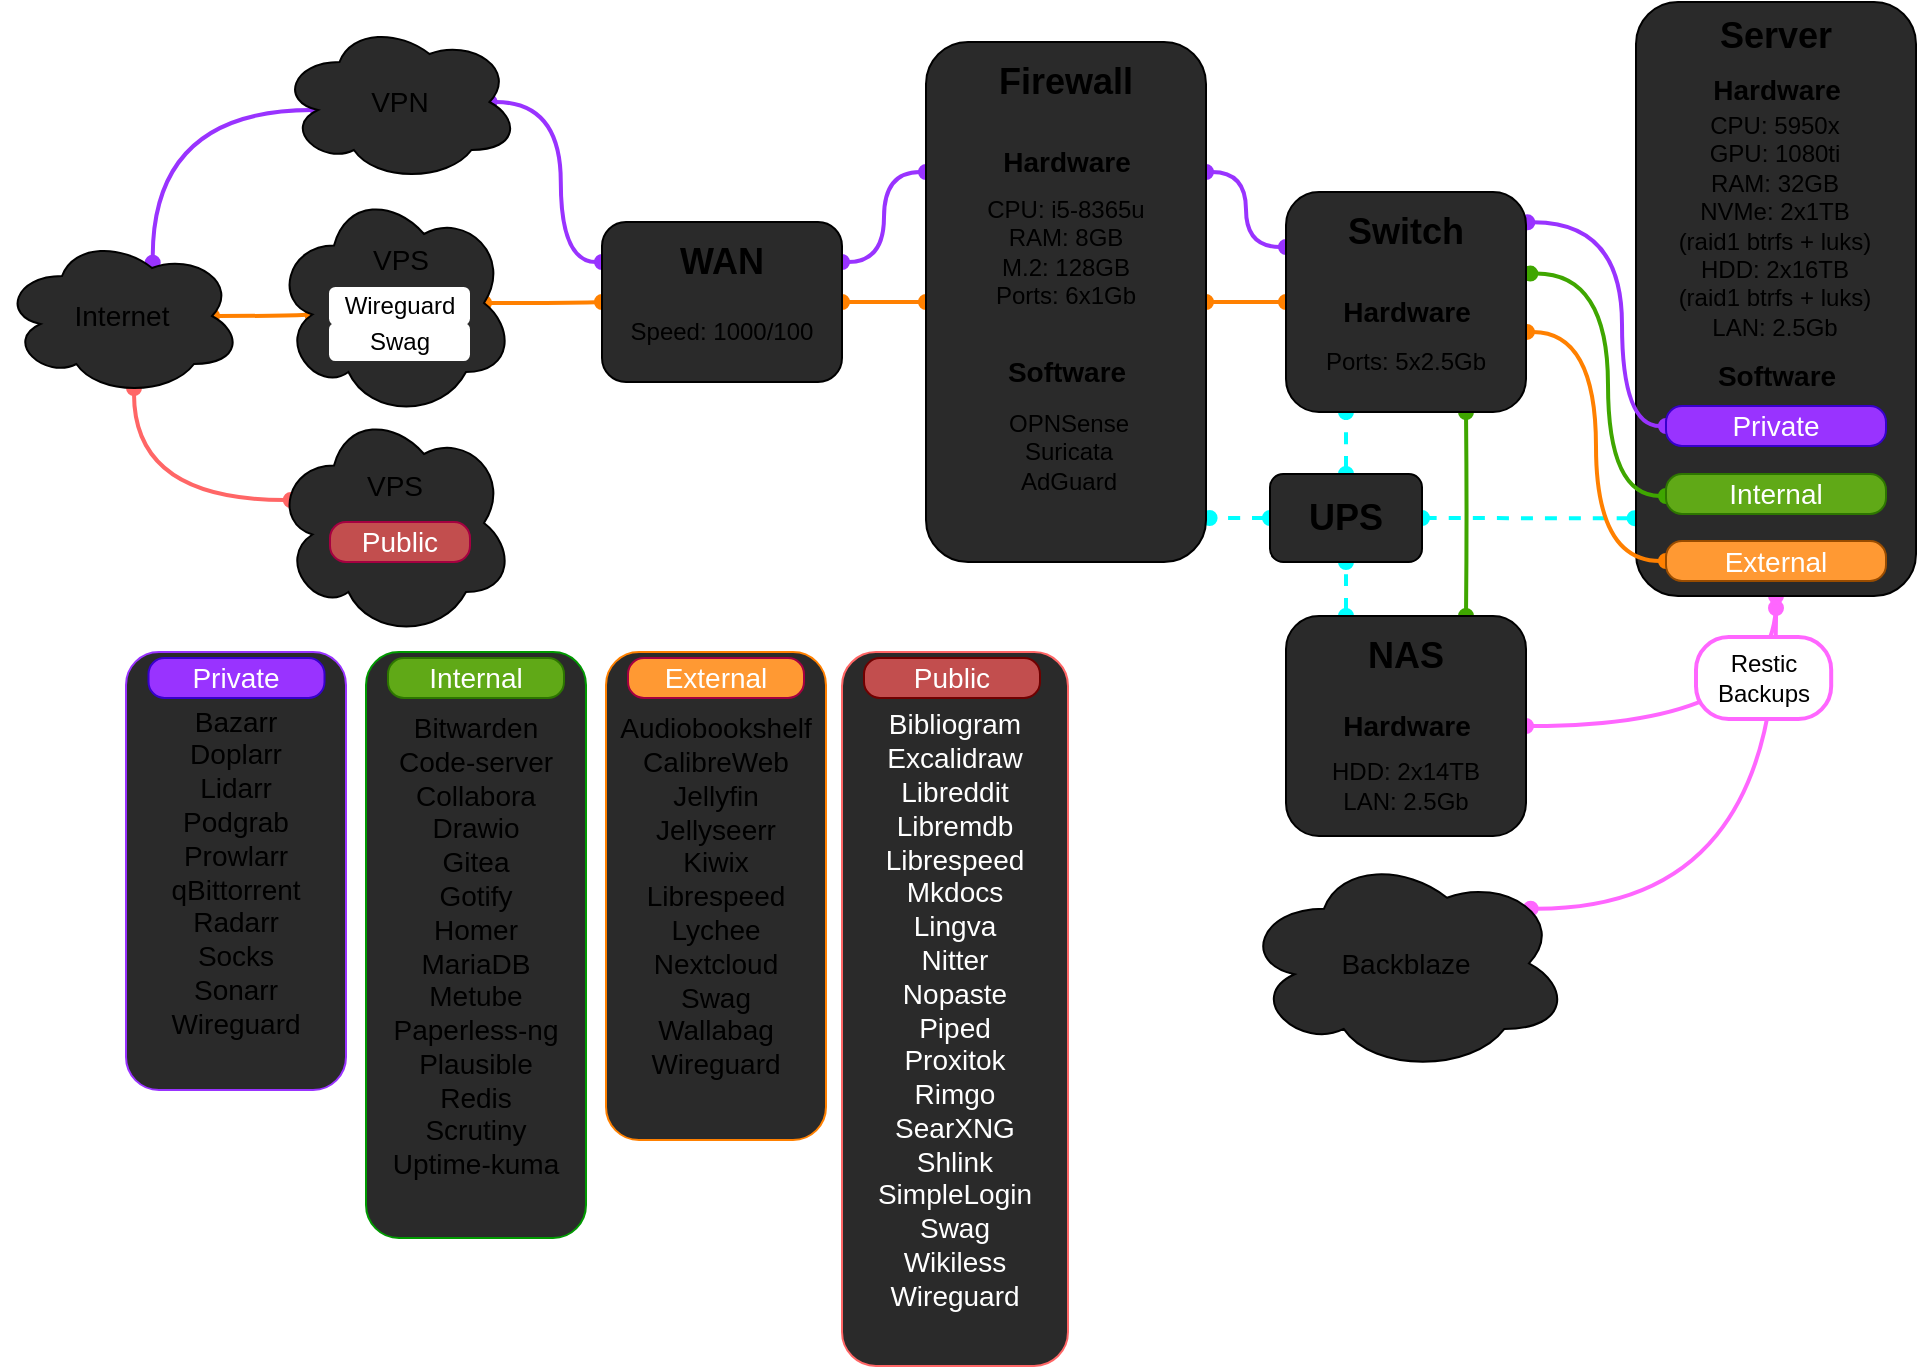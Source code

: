 <mxfile version="16.5.3" type="embed"><diagram id="Vh7ta-_v4MjYHWmh8jMe" name="Page-1"><mxGraphModel dx="2062" dy="1016" grid="0" gridSize="10" guides="1" tooltips="1" connect="1" arrows="1" fold="1" page="1" pageScale="1" pageWidth="1100" pageHeight="850" math="0" shadow="0"><root><mxCell id="0"/><mxCell id="1" parent="0"/><mxCell id="111" style="rounded=0;orthogonalLoop=1;jettySize=auto;html=1;entryX=0;entryY=0.25;entryDx=0;entryDy=0;startArrow=oval;startFill=1;strokeWidth=2;fontSize=14;fillColor=#6a00ff;strokeColor=#9933FF;endArrow=oval;endFill=1;exitX=0.875;exitY=0.5;exitDx=0;exitDy=0;exitPerimeter=0;edgeStyle=orthogonalEdgeStyle;curved=1;" parent="1" source="47" target="20" edge="1"><mxGeometry relative="1" as="geometry"><mxPoint x="331" y="52" as="sourcePoint"/><mxPoint x="363.76" y="123.76" as="targetPoint"/></mxGeometry></mxCell><mxCell id="106" style="edgeStyle=orthogonalEdgeStyle;curved=1;rounded=0;orthogonalLoop=1;jettySize=auto;html=1;entryX=0;entryY=0.5;entryDx=0;entryDy=0;startArrow=oval;startFill=1;strokeWidth=2;fontSize=14;endArrow=oval;endFill=1;strokeColor=#FF8000;exitX=0.875;exitY=0.5;exitDx=0;exitDy=0;exitPerimeter=0;" parent="1" source="105" target="20" edge="1"><mxGeometry relative="1" as="geometry"><mxPoint x="413" y="294" as="sourcePoint"/><mxPoint x="455.0" y="294" as="targetPoint"/></mxGeometry></mxCell><mxCell id="107" style="edgeStyle=orthogonalEdgeStyle;curved=1;rounded=0;orthogonalLoop=1;jettySize=auto;html=1;entryX=0.16;entryY=0.55;entryDx=0;entryDy=0;startArrow=oval;startFill=1;strokeWidth=2;fontSize=14;endArrow=oval;endFill=1;strokeColor=#FF8000;exitX=0.875;exitY=0.5;exitDx=0;exitDy=0;exitPerimeter=0;entryPerimeter=0;" parent="1" source="55" target="105" edge="1"><mxGeometry relative="1" as="geometry"><mxPoint x="387" y="306" as="sourcePoint"/><mxPoint x="446.0" y="305.5" as="targetPoint"/></mxGeometry></mxCell><mxCell id="60" style="edgeStyle=orthogonalEdgeStyle;curved=1;rounded=0;orthogonalLoop=1;jettySize=auto;html=1;startArrow=oval;startFill=1;strokeWidth=2;fontSize=14;fillColor=#d80073;strokeColor=#FF6666;endArrow=oval;endFill=1;exitX=0.55;exitY=0.95;exitDx=0;exitDy=0;exitPerimeter=0;entryX=0.07;entryY=0.4;entryDx=0;entryDy=0;entryPerimeter=0;" parent="1" source="55" target="48" edge="1"><mxGeometry relative="1" as="geometry"><Array as="points"><mxPoint x="134" y="324"/></Array><mxPoint x="184" y="319" as="targetPoint"/></mxGeometry></mxCell><mxCell id="105" value="" style="ellipse;shape=cloud;whiteSpace=wrap;html=1;fontSize=14;fillColor=#2A2A2A;" parent="1" vertex="1"><mxGeometry x="204" y="168" width="120" height="115" as="geometry"/></mxCell><mxCell id="101" style="edgeStyle=orthogonalEdgeStyle;curved=1;rounded=0;orthogonalLoop=1;jettySize=auto;html=1;startArrow=oval;startFill=1;strokeWidth=2;fontSize=14;fillColor=#6a00ff;endArrow=oval;endFill=1;entryX=0.5;entryY=1;entryDx=0;entryDy=0;strokeColor=#00FFFF;exitX=0.25;exitY=0;exitDx=0;exitDy=0;dashed=1;" parent="1" source="26" target="83" edge="1"><mxGeometry relative="1" as="geometry"><mxPoint x="726" y="403" as="sourcePoint"/><mxPoint x="750" y="290" as="targetPoint"/></mxGeometry></mxCell><mxCell id="94" style="edgeStyle=orthogonalEdgeStyle;rounded=0;orthogonalLoop=1;jettySize=auto;html=1;startArrow=oval;startFill=1;strokeWidth=2;fontSize=14;fillColor=#d80073;curved=1;entryX=0.5;entryY=1;entryDx=0;entryDy=0;endArrow=oval;endFill=1;exitX=1;exitY=0.5;exitDx=0;exitDy=0;strokeColor=#FF66FF;" parent="1" source="26" target="8" edge="1"><mxGeometry relative="1" as="geometry"><mxPoint x="1027.91" y="543.67" as="sourcePoint"/><mxPoint x="958.03" y="458.25" as="targetPoint"/></mxGeometry></mxCell><mxCell id="95" style="edgeStyle=orthogonalEdgeStyle;rounded=0;orthogonalLoop=1;jettySize=auto;html=1;startArrow=oval;startFill=1;strokeWidth=2;fontSize=14;fillColor=#d80073;curved=1;endArrow=oval;endFill=1;exitX=0.88;exitY=0.25;exitDx=0;exitDy=0;exitPerimeter=0;strokeColor=#FF66FF;" parent="1" source="93" edge="1"><mxGeometry relative="1" as="geometry"><mxPoint x="915" y="465" as="sourcePoint"/><mxPoint x="955" y="378" as="targetPoint"/></mxGeometry></mxCell><mxCell id="91" style="edgeStyle=orthogonalEdgeStyle;curved=1;rounded=0;orthogonalLoop=1;jettySize=auto;html=1;startArrow=oval;startFill=1;strokeWidth=2;fontSize=14;fillColor=#6a00ff;endArrow=oval;endFill=1;exitX=0.5;exitY=0;exitDx=0;exitDy=0;entryX=0.25;entryY=1;entryDx=0;entryDy=0;strokeColor=#00FFFF;dashed=1;" parent="1" source="83" target="14" edge="1"><mxGeometry relative="1" as="geometry"><mxPoint x="725" y="67.0" as="sourcePoint"/><mxPoint x="610" y="105" as="targetPoint"/></mxGeometry></mxCell><mxCell id="90" style="edgeStyle=orthogonalEdgeStyle;curved=1;rounded=0;orthogonalLoop=1;jettySize=auto;html=1;startArrow=oval;startFill=1;strokeWidth=2;fontSize=14;fillColor=#6a00ff;endArrow=oval;endFill=1;exitX=0;exitY=0.5;exitDx=0;exitDy=0;entryX=1.013;entryY=0.916;entryDx=0;entryDy=0;strokeColor=#00FFFF;entryPerimeter=0;dashed=1;" parent="1" source="83" target="2" edge="1"><mxGeometry relative="1" as="geometry"><mxPoint x="700" y="56.049" as="sourcePoint"/><mxPoint x="650" y="29.0" as="targetPoint"/></mxGeometry></mxCell><mxCell id="88" style="edgeStyle=orthogonalEdgeStyle;curved=1;rounded=0;orthogonalLoop=1;jettySize=auto;html=1;startArrow=oval;startFill=1;strokeWidth=2;fontSize=14;fillColor=#6a00ff;endArrow=oval;endFill=1;exitX=-0.005;exitY=0.869;exitDx=0;exitDy=0;exitPerimeter=0;entryX=1;entryY=0.5;entryDx=0;entryDy=0;strokeColor=#00FFFF;dashed=1;" parent="1" source="8" target="83" edge="1"><mxGeometry relative="1" as="geometry"><mxPoint x="904.31" y="125.004" as="sourcePoint"/><mxPoint x="841" y="60" as="targetPoint"/></mxGeometry></mxCell><mxCell id="8" value="" style="rounded=1;whiteSpace=wrap;html=1;fillColor=#2A2A2A;" parent="1" vertex="1"><mxGeometry x="885" y="75" width="140" height="297" as="geometry"/></mxCell><mxCell id="82" style="edgeStyle=orthogonalEdgeStyle;rounded=0;orthogonalLoop=1;jettySize=auto;html=1;startArrow=oval;startFill=1;strokeWidth=2;fontSize=14;fillColor=#d80073;curved=1;entryX=1.004;entryY=0.636;entryDx=0;entryDy=0;endArrow=oval;endFill=1;entryPerimeter=0;exitX=0;exitY=0.5;exitDx=0;exitDy=0;strokeColor=#FF8000;" parent="1" source="81" target="14" edge="1"><mxGeometry relative="1" as="geometry"><mxPoint x="910" y="362" as="sourcePoint"/><mxPoint x="840.12" y="276.58" as="targetPoint"/></mxGeometry></mxCell><mxCell id="54" style="edgeStyle=orthogonalEdgeStyle;curved=1;rounded=0;orthogonalLoop=1;jettySize=auto;html=1;entryX=1;entryY=0.25;entryDx=0;entryDy=0;startArrow=oval;startFill=1;strokeWidth=2;fontSize=14;exitX=0;exitY=0.25;exitDx=0;exitDy=0;fillColor=#6a00ff;strokeColor=#9933FF;endArrow=oval;endFill=1;" parent="1" source="2" target="20" edge="1"><mxGeometry relative="1" as="geometry"/></mxCell><mxCell id="52" style="edgeStyle=orthogonalEdgeStyle;curved=1;rounded=0;orthogonalLoop=1;jettySize=auto;html=1;entryX=1;entryY=0.25;entryDx=0;entryDy=0;startArrow=oval;startFill=1;strokeWidth=2;fontSize=14;exitX=0;exitY=0.25;exitDx=0;exitDy=0;fillColor=#6a00ff;strokeColor=#9933FF;endArrow=oval;endFill=1;" parent="1" source="14" target="2" edge="1"><mxGeometry relative="1" as="geometry"/></mxCell><mxCell id="48" value="" style="ellipse;shape=cloud;whiteSpace=wrap;html=1;fontSize=14;fillColor=#2A2A2A;" parent="1" vertex="1"><mxGeometry x="204" y="278" width="120" height="115" as="geometry"/></mxCell><mxCell id="76" style="edgeStyle=orthogonalEdgeStyle;curved=1;rounded=0;orthogonalLoop=1;jettySize=auto;html=1;startArrow=oval;startFill=1;strokeWidth=2;fontSize=14;endArrow=oval;endFill=1;strokeColor=#FF8000;" parent="1" source="2" target="14" edge="1"><mxGeometry relative="1" as="geometry"/></mxCell><mxCell id="75" style="edgeStyle=orthogonalEdgeStyle;curved=1;rounded=0;orthogonalLoop=1;jettySize=auto;html=1;entryX=0;entryY=0.5;entryDx=0;entryDy=0;startArrow=oval;startFill=1;strokeWidth=2;fontSize=14;endArrow=oval;endFill=1;strokeColor=#FF8000;" parent="1" source="20" target="2" edge="1"><mxGeometry relative="1" as="geometry"/></mxCell><mxCell id="2" value="" style="rounded=1;whiteSpace=wrap;html=1;fillColor=#2A2A2A;" parent="1" vertex="1"><mxGeometry x="530" y="95" width="140" height="260" as="geometry"/></mxCell><mxCell id="42" style="edgeStyle=orthogonalEdgeStyle;rounded=0;orthogonalLoop=1;jettySize=auto;html=1;entryX=0.75;entryY=1;entryDx=0;entryDy=0;startArrow=oval;startFill=1;fontSize=14;curved=1;strokeWidth=2;endArrow=oval;endFill=1;strokeColor=#3FA600;" parent="1" target="14" edge="1"><mxGeometry relative="1" as="geometry"><mxPoint x="800" y="382" as="sourcePoint"/></mxGeometry></mxCell><mxCell id="43" style="edgeStyle=orthogonalEdgeStyle;rounded=0;orthogonalLoop=1;jettySize=auto;html=1;entryX=1.018;entryY=0.371;entryDx=0;entryDy=0;startArrow=oval;startFill=1;fontSize=14;fillColor=#60a917;strokeWidth=2;curved=1;strokeColor=#3FA600;endArrow=oval;endFill=1;entryPerimeter=0;" parent="1" source="38" target="14" edge="1"><mxGeometry relative="1" as="geometry"><Array as="points"><mxPoint x="871" y="322"/><mxPoint x="871" y="211"/></Array></mxGeometry></mxCell><mxCell id="45" style="edgeStyle=orthogonalEdgeStyle;curved=1;rounded=0;orthogonalLoop=1;jettySize=auto;html=1;entryX=1.006;entryY=0.138;entryDx=0;entryDy=0;startArrow=oval;startFill=1;strokeWidth=2;fontSize=14;fillColor=#6a00ff;strokeColor=#9933FF;endArrow=oval;endFill=1;entryPerimeter=0;" parent="1" source="40" target="14" edge="1"><mxGeometry relative="1" as="geometry"><Array as="points"><mxPoint x="878" y="287"/><mxPoint x="878" y="185"/></Array></mxGeometry></mxCell><mxCell id="61" style="rounded=0;orthogonalLoop=1;jettySize=auto;html=1;entryX=0.628;entryY=0.167;entryDx=0;entryDy=0;entryPerimeter=0;startArrow=oval;startFill=1;strokeWidth=2;fontSize=14;exitX=0.16;exitY=0.55;exitDx=0;exitDy=0;exitPerimeter=0;fillColor=#6a00ff;strokeColor=#9933FF;endArrow=oval;endFill=1;edgeStyle=orthogonalEdgeStyle;curved=1;" parent="1" source="47" target="55" edge="1"><mxGeometry relative="1" as="geometry"/></mxCell><mxCell id="26" value="" style="rounded=1;whiteSpace=wrap;html=1;fillColor=#2A2A2A;" parent="1" vertex="1"><mxGeometry x="710" y="382" width="120" height="110" as="geometry"/></mxCell><mxCell id="70" value="&lt;div&gt;Audiobookshelf&lt;br&gt;&lt;/div&gt;&lt;div&gt;CalibreWeb&lt;/div&gt;&lt;div&gt;Jellyfin&lt;/div&gt;&lt;div&gt;Jellyseerr&lt;br&gt;&lt;/div&gt;Kiwix&lt;br&gt;Librespeed&lt;br&gt;Lychee&lt;br&gt;Nextcloud&lt;br&gt;Swag&lt;br&gt;Wallabag&lt;br&gt;Wireguard" style="rounded=1;whiteSpace=wrap;html=1;fontSize=14;strokeColor=#FF8000;fillColor=#2A2A2A;" parent="1" vertex="1"><mxGeometry x="370" y="400" width="110" height="244" as="geometry"/></mxCell><mxCell id="69" value="&lt;div&gt;Bitwarden&lt;/div&gt;Code-server&lt;br&gt;Collabora&lt;br&gt;Drawio&lt;br&gt;Gitea&lt;br&gt;Gotify&lt;br&gt;Homer&lt;br&gt;MariaDB&lt;br&gt;Metube&lt;br&gt;Paperless-ng&lt;br&gt;Plausible&lt;br&gt;Redis&lt;br&gt;Scrutiny&lt;br&gt;&lt;div&gt;Uptime-kuma&lt;/div&gt;" style="rounded=1;whiteSpace=wrap;html=1;fontSize=14;strokeColor=#009900;fillColor=#2A2A2A;" parent="1" vertex="1"><mxGeometry x="250" y="400" width="110" height="293" as="geometry"/></mxCell><mxCell id="67" value="&lt;div&gt;Bazarr&lt;/div&gt;&lt;div&gt;Doplarr&lt;br&gt;&lt;/div&gt;&lt;div&gt;Lidarr&lt;/div&gt;&lt;div&gt;Podgrab&lt;/div&gt;&lt;div&gt;Prowlarr&lt;/div&gt;&lt;div&gt;qBittorrent&lt;/div&gt;&lt;div&gt;Radarr&lt;/div&gt;&lt;div&gt;Socks&lt;br&gt;&lt;/div&gt;&lt;div&gt;Sonarr&lt;/div&gt;&lt;div&gt;Wireguard&lt;/div&gt;" style="rounded=1;whiteSpace=wrap;html=1;fontSize=14;strokeColor=#9933FF;fillColor=#2A2A2A;" parent="1" vertex="1"><mxGeometry x="130" y="400" width="110" height="219" as="geometry"/></mxCell><mxCell id="3" value="Firewall" style="text;html=1;strokeColor=none;fillColor=none;align=center;verticalAlign=middle;whiteSpace=wrap;rounded=0;horizontal=1;fontSize=18;fontStyle=1" parent="1" vertex="1"><mxGeometry x="580" y="105" width="40" height="20" as="geometry"/></mxCell><mxCell id="4" value="CPU: i5-8365u&lt;br&gt;RAM: 8GB&lt;br&gt;M.2: 128GB&lt;br&gt;Ports: 6x1Gb" style="text;html=1;strokeColor=none;fillColor=none;align=center;verticalAlign=middle;whiteSpace=wrap;rounded=0;" parent="1" vertex="1"><mxGeometry x="550" y="165" width="100" height="70" as="geometry"/></mxCell><mxCell id="5" value="OPNSense&lt;br&gt;&lt;div&gt;Suricata&lt;/div&gt;&lt;div&gt;AdGuard&lt;br&gt;&lt;/div&gt;" style="text;html=1;align=center;verticalAlign=middle;resizable=0;points=[];autosize=1;" parent="1" vertex="1"><mxGeometry x="565.5" y="277" width="70" height="46" as="geometry"/></mxCell><mxCell id="6" value="Hardware" style="text;html=1;align=center;verticalAlign=middle;resizable=0;points=[];autosize=1;fontSize=14;fontStyle=1" parent="1" vertex="1"><mxGeometry x="560" y="145" width="80" height="20" as="geometry"/></mxCell><mxCell id="7" value="Software" style="text;html=1;align=center;verticalAlign=middle;resizable=0;points=[];autosize=1;fontSize=14;fontStyle=1" parent="1" vertex="1"><mxGeometry x="565" y="250" width="70" height="20" as="geometry"/></mxCell><mxCell id="9" value="Server" style="text;html=1;strokeColor=none;fillColor=none;align=center;verticalAlign=middle;whiteSpace=wrap;rounded=0;horizontal=1;fontSize=18;fontStyle=1" parent="1" vertex="1"><mxGeometry x="935" y="82" width="40" height="20" as="geometry"/></mxCell><mxCell id="10" value="CPU: 5950x&lt;br&gt;GPU: 1080ti&lt;br&gt;RAM: 32GB&lt;br&gt;NVMe: 2x1TB&lt;br&gt;(raid1 btrfs + luks)&lt;br&gt;&lt;div&gt;HDD: 2x16TB&lt;/div&gt;&lt;div&gt;(raid1 btrfs + luks)&lt;br&gt;&lt;/div&gt;LAN: 2.5Gb" style="text;html=1;strokeColor=none;fillColor=none;align=center;verticalAlign=middle;whiteSpace=wrap;rounded=0;" parent="1" vertex="1"><mxGeometry x="891" y="142" width="127" height="90" as="geometry"/></mxCell><mxCell id="12" value="Hardware" style="text;html=1;align=center;verticalAlign=middle;resizable=0;points=[];autosize=1;fontSize=14;fontStyle=1" parent="1" vertex="1"><mxGeometry x="915" y="109" width="80" height="20" as="geometry"/></mxCell><mxCell id="13" value="Software" style="text;html=1;align=center;verticalAlign=middle;resizable=0;points=[];autosize=1;fontSize=14;fontStyle=1" parent="1" vertex="1"><mxGeometry x="919.5" y="252" width="70" height="20" as="geometry"/></mxCell><mxCell id="14" value="" style="rounded=1;whiteSpace=wrap;html=1;fillColor=#2A2A2A;" parent="1" vertex="1"><mxGeometry x="710" y="170" width="120" height="110" as="geometry"/></mxCell><mxCell id="15" value="Switch" style="text;html=1;strokeColor=none;fillColor=none;align=center;verticalAlign=middle;whiteSpace=wrap;rounded=0;horizontal=1;fontSize=18;fontStyle=1" parent="1" vertex="1"><mxGeometry x="750" y="180" width="40" height="20" as="geometry"/></mxCell><mxCell id="16" value="Ports: 5x2.5Gb" style="text;html=1;strokeColor=none;fillColor=none;align=center;verticalAlign=middle;whiteSpace=wrap;rounded=0;" parent="1" vertex="1"><mxGeometry x="720" y="240" width="100" height="30" as="geometry"/></mxCell><mxCell id="18" value="Hardware" style="text;html=1;align=center;verticalAlign=middle;resizable=0;points=[];autosize=1;fontSize=14;fontStyle=1" parent="1" vertex="1"><mxGeometry x="730" y="220" width="80" height="20" as="geometry"/></mxCell><mxCell id="20" value="" style="rounded=1;whiteSpace=wrap;html=1;fillColor=#2A2A2A;" parent="1" vertex="1"><mxGeometry x="368" y="185" width="120" height="80" as="geometry"/></mxCell><mxCell id="21" value="WAN" style="text;html=1;strokeColor=none;fillColor=none;align=center;verticalAlign=middle;whiteSpace=wrap;rounded=0;horizontal=1;fontSize=18;fontStyle=1" parent="1" vertex="1"><mxGeometry x="408" y="195" width="40" height="20" as="geometry"/></mxCell><mxCell id="22" value="Speed: 1000/100" style="text;html=1;strokeColor=none;fillColor=none;align=center;verticalAlign=middle;whiteSpace=wrap;rounded=0;" parent="1" vertex="1"><mxGeometry x="378" y="225" width="100" height="30" as="geometry"/></mxCell><mxCell id="25" style="edgeStyle=orthogonalEdgeStyle;rounded=0;orthogonalLoop=1;jettySize=auto;html=1;exitX=0.5;exitY=1;exitDx=0;exitDy=0;fontSize=14;" parent="1" edge="1"><mxGeometry relative="1" as="geometry"><mxPoint x="600" y="345" as="sourcePoint"/><mxPoint x="600" y="345" as="targetPoint"/></mxGeometry></mxCell><mxCell id="27" value="NAS" style="text;html=1;strokeColor=none;fillColor=none;align=center;verticalAlign=middle;whiteSpace=wrap;rounded=0;horizontal=1;fontSize=18;fontStyle=1" parent="1" vertex="1"><mxGeometry x="750" y="392" width="40" height="20" as="geometry"/></mxCell><mxCell id="28" value="HDD: 2x14TB&lt;br&gt;LAN: 2.5Gb" style="text;html=1;strokeColor=none;fillColor=none;align=center;verticalAlign=middle;whiteSpace=wrap;rounded=0;" parent="1" vertex="1"><mxGeometry x="720" y="452" width="100" height="30" as="geometry"/></mxCell><mxCell id="30" value="Hardware" style="text;html=1;align=center;verticalAlign=middle;resizable=0;points=[];autosize=1;fontSize=14;fontStyle=1" parent="1" vertex="1"><mxGeometry x="730" y="427" width="80" height="20" as="geometry"/></mxCell><mxCell id="38" value="Internal" style="rounded=1;whiteSpace=wrap;html=1;fontSize=14;fillColor=#60a917;strokeColor=#2D7600;fontColor=#ffffff;arcSize=40;" parent="1" vertex="1"><mxGeometry x="900" y="311" width="110" height="20" as="geometry"/></mxCell><mxCell id="40" value="Private" style="rounded=1;whiteSpace=wrap;html=1;fontSize=14;strokeColor=#3700CC;fontColor=#ffffff;fillColor=#9933FF;arcSize=40;" parent="1" vertex="1"><mxGeometry x="900" y="277" width="110" height="20" as="geometry"/></mxCell><mxCell id="47" value="VPN" style="ellipse;shape=cloud;whiteSpace=wrap;html=1;fontSize=14;fillColor=#2A2A2A;" parent="1" vertex="1"><mxGeometry x="206.75" y="85" width="120" height="80" as="geometry"/></mxCell><mxCell id="55" value="Internet" style="ellipse;shape=cloud;whiteSpace=wrap;html=1;fontSize=14;fillColor=#2A2A2A;" parent="1" vertex="1"><mxGeometry x="68" y="192" width="120" height="80" as="geometry"/></mxCell><mxCell id="63" value="Private" style="rounded=1;whiteSpace=wrap;html=1;fontSize=14;strokeColor=#3700CC;fontColor=#ffffff;fillColor=#9933FF;arcSize=40;" parent="1" vertex="1"><mxGeometry x="141.25" y="403" width="88" height="20" as="geometry"/></mxCell><mxCell id="64" value="Internal" style="rounded=1;whiteSpace=wrap;html=1;fontSize=14;fillColor=#60a917;strokeColor=#2D7600;fontColor=#ffffff;arcSize=40;" parent="1" vertex="1"><mxGeometry x="261" y="403" width="88" height="20" as="geometry"/></mxCell><mxCell id="66" value="External" style="rounded=1;whiteSpace=wrap;html=1;fontSize=14;strokeColor=#A50040;fontColor=#ffffff;fillColor=#FF9933;arcSize=40;" parent="1" vertex="1"><mxGeometry x="381" y="403" width="88" height="20" as="geometry"/></mxCell><mxCell id="71" value="VPS" style="text;html=1;align=center;verticalAlign=middle;resizable=0;points=[];autosize=1;fontSize=14;" parent="1" vertex="1"><mxGeometry x="247.75" y="193" width="38" height="21" as="geometry"/></mxCell><mxCell id="72" value="Wireguard" style="rounded=1;whiteSpace=wrap;html=1;fontSize=12;strokeColor=#FFFFFF;" parent="1" vertex="1"><mxGeometry x="232" y="218" width="69.5" height="18" as="geometry"/></mxCell><mxCell id="77" value="Swag" style="rounded=1;whiteSpace=wrap;html=1;fontSize=12;strokeColor=#FFFFFF;" parent="1" vertex="1"><mxGeometry x="232" y="236" width="69.5" height="18" as="geometry"/></mxCell><mxCell id="78" value="&lt;div&gt;Bibliogram&lt;/div&gt;&lt;div&gt;Excalidraw&lt;br&gt;&lt;/div&gt;&lt;div&gt;Libreddit&lt;/div&gt;&lt;div&gt;Libremdb&lt;br&gt;&lt;/div&gt;Librespeed&lt;br&gt;&lt;div&gt;Mkdocs&lt;/div&gt;&lt;div&gt;Lingva&lt;br&gt;&lt;/div&gt;Nitter&lt;br&gt;Nopaste&lt;br&gt;&lt;div&gt;Piped&lt;/div&gt;&lt;div&gt;Proxitok&lt;/div&gt;&lt;div&gt;Rimgo&lt;br&gt;&lt;/div&gt;&lt;div&gt;SearXNG&lt;/div&gt;&lt;div&gt;Shlink&lt;br&gt;&lt;/div&gt;&lt;div&gt;SimpleLogin&lt;br&gt;&lt;/div&gt;&lt;div&gt;Swag&lt;/div&gt;&lt;div&gt;Wikiless&lt;br&gt;&lt;/div&gt;&lt;div&gt;Wireguard&lt;/div&gt;" style="rounded=1;whiteSpace=wrap;html=1;fontSize=14;fontColor=#ffffff;strokeColor=#FF6666;fillColor=#2A2A2A;" parent="1" vertex="1"><mxGeometry x="488" y="400" width="113" height="357" as="geometry"/></mxCell><mxCell id="79" value="Public" style="rounded=1;whiteSpace=wrap;html=1;fontSize=14;strokeColor=#6F0000;fontColor=#ffffff;fillColor=#C24E4E;glass=0;shadow=0;sketch=0;arcSize=40;" parent="1" vertex="1"><mxGeometry x="499" y="403" width="88" height="20" as="geometry"/></mxCell><mxCell id="81" value="External" style="rounded=1;whiteSpace=wrap;html=1;fontSize=14;fontColor=#ffffff;strokeColor=#994C00;fillColor=#FF9933;arcSize=40;" parent="1" vertex="1"><mxGeometry x="900" y="344.5" width="110" height="20" as="geometry"/></mxCell><mxCell id="83" value="" style="rounded=1;whiteSpace=wrap;html=1;fillColor=#2A2A2A;" parent="1" vertex="1"><mxGeometry x="702" y="311" width="76" height="44" as="geometry"/></mxCell><mxCell id="84" value="UPS" style="text;html=1;strokeColor=none;fillColor=none;align=center;verticalAlign=middle;whiteSpace=wrap;rounded=0;horizontal=1;fontSize=18;fontStyle=1" parent="1" vertex="1"><mxGeometry x="720" y="323" width="40" height="20" as="geometry"/></mxCell><mxCell id="93" value="Backblaze" style="ellipse;shape=cloud;whiteSpace=wrap;html=1;fontSize=14;fillColor=#2A2A2A;" parent="1" vertex="1"><mxGeometry x="688" y="501" width="164" height="109.33" as="geometry"/></mxCell><mxCell id="102" value="&lt;div&gt;Restic&lt;/div&gt;&lt;div&gt;Backups&lt;br&gt;&lt;/div&gt;" style="whiteSpace=wrap;html=1;rounded=1;shadow=0;glass=0;sketch=0;strokeColor=#FF66FF;connectable=0;strokeWidth=2;arcSize=40;" parent="1" vertex="1"><mxGeometry x="915" y="392.5" width="67.59" height="41" as="geometry"/></mxCell><mxCell id="104" value="VPS" style="text;html=1;align=center;verticalAlign=middle;resizable=0;points=[];autosize=1;fontSize=14;" parent="1" vertex="1"><mxGeometry x="245" y="306.5" width="38" height="21" as="geometry"/></mxCell><mxCell id="108" value="Public" style="rounded=1;whiteSpace=wrap;html=1;fontSize=14;strokeColor=#A50040;fontColor=#ffffff;fillColor=#C24E4E;arcSize=40;" parent="1" vertex="1"><mxGeometry x="232" y="335" width="70" height="20" as="geometry"/></mxCell></root></mxGraphModel></diagram></mxfile>